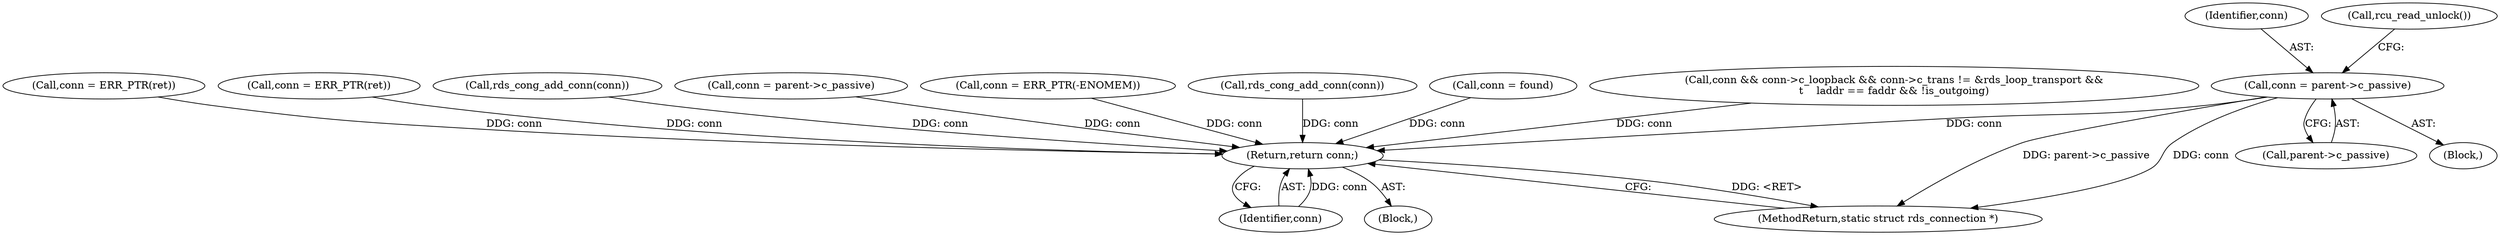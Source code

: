 digraph "0_linux_8c7188b23474cca017b3ef354c4a58456f68303a@pointer" {
"1000161" [label="(Call,conn = parent->c_passive)"];
"1000443" [label="(Return,return conn;)"];
"1000162" [label="(Identifier,conn)"];
"1000157" [label="(Block,)"];
"1000238" [label="(Call,conn = ERR_PTR(ret))"];
"1000113" [label="(Block,)"];
"1000285" [label="(Call,conn = ERR_PTR(ret))"];
"1000166" [label="(Call,rcu_read_unlock())"];
"1000434" [label="(Call,rds_cong_add_conn(conn))"];
"1000386" [label="(Call,conn = parent->c_passive)"];
"1000179" [label="(Call,conn = ERR_PTR(-ENOMEM))"];
"1000398" [label="(Call,rds_cong_add_conn(conn))"];
"1000423" [label="(Call,conn = found)"];
"1000443" [label="(Return,return conn;)"];
"1000445" [label="(MethodReturn,static struct rds_connection *)"];
"1000444" [label="(Identifier,conn)"];
"1000161" [label="(Call,conn = parent->c_passive)"];
"1000163" [label="(Call,parent->c_passive)"];
"1000138" [label="(Call,conn && conn->c_loopback && conn->c_trans != &rds_loop_transport &&\n\t    laddr == faddr && !is_outgoing)"];
"1000161" -> "1000157"  [label="AST: "];
"1000161" -> "1000163"  [label="CFG: "];
"1000162" -> "1000161"  [label="AST: "];
"1000163" -> "1000161"  [label="AST: "];
"1000166" -> "1000161"  [label="CFG: "];
"1000161" -> "1000445"  [label="DDG: parent->c_passive"];
"1000161" -> "1000445"  [label="DDG: conn"];
"1000161" -> "1000443"  [label="DDG: conn"];
"1000443" -> "1000113"  [label="AST: "];
"1000443" -> "1000444"  [label="CFG: "];
"1000444" -> "1000443"  [label="AST: "];
"1000445" -> "1000443"  [label="CFG: "];
"1000443" -> "1000445"  [label="DDG: <RET>"];
"1000444" -> "1000443"  [label="DDG: conn"];
"1000285" -> "1000443"  [label="DDG: conn"];
"1000238" -> "1000443"  [label="DDG: conn"];
"1000138" -> "1000443"  [label="DDG: conn"];
"1000179" -> "1000443"  [label="DDG: conn"];
"1000434" -> "1000443"  [label="DDG: conn"];
"1000398" -> "1000443"  [label="DDG: conn"];
"1000386" -> "1000443"  [label="DDG: conn"];
"1000423" -> "1000443"  [label="DDG: conn"];
}
